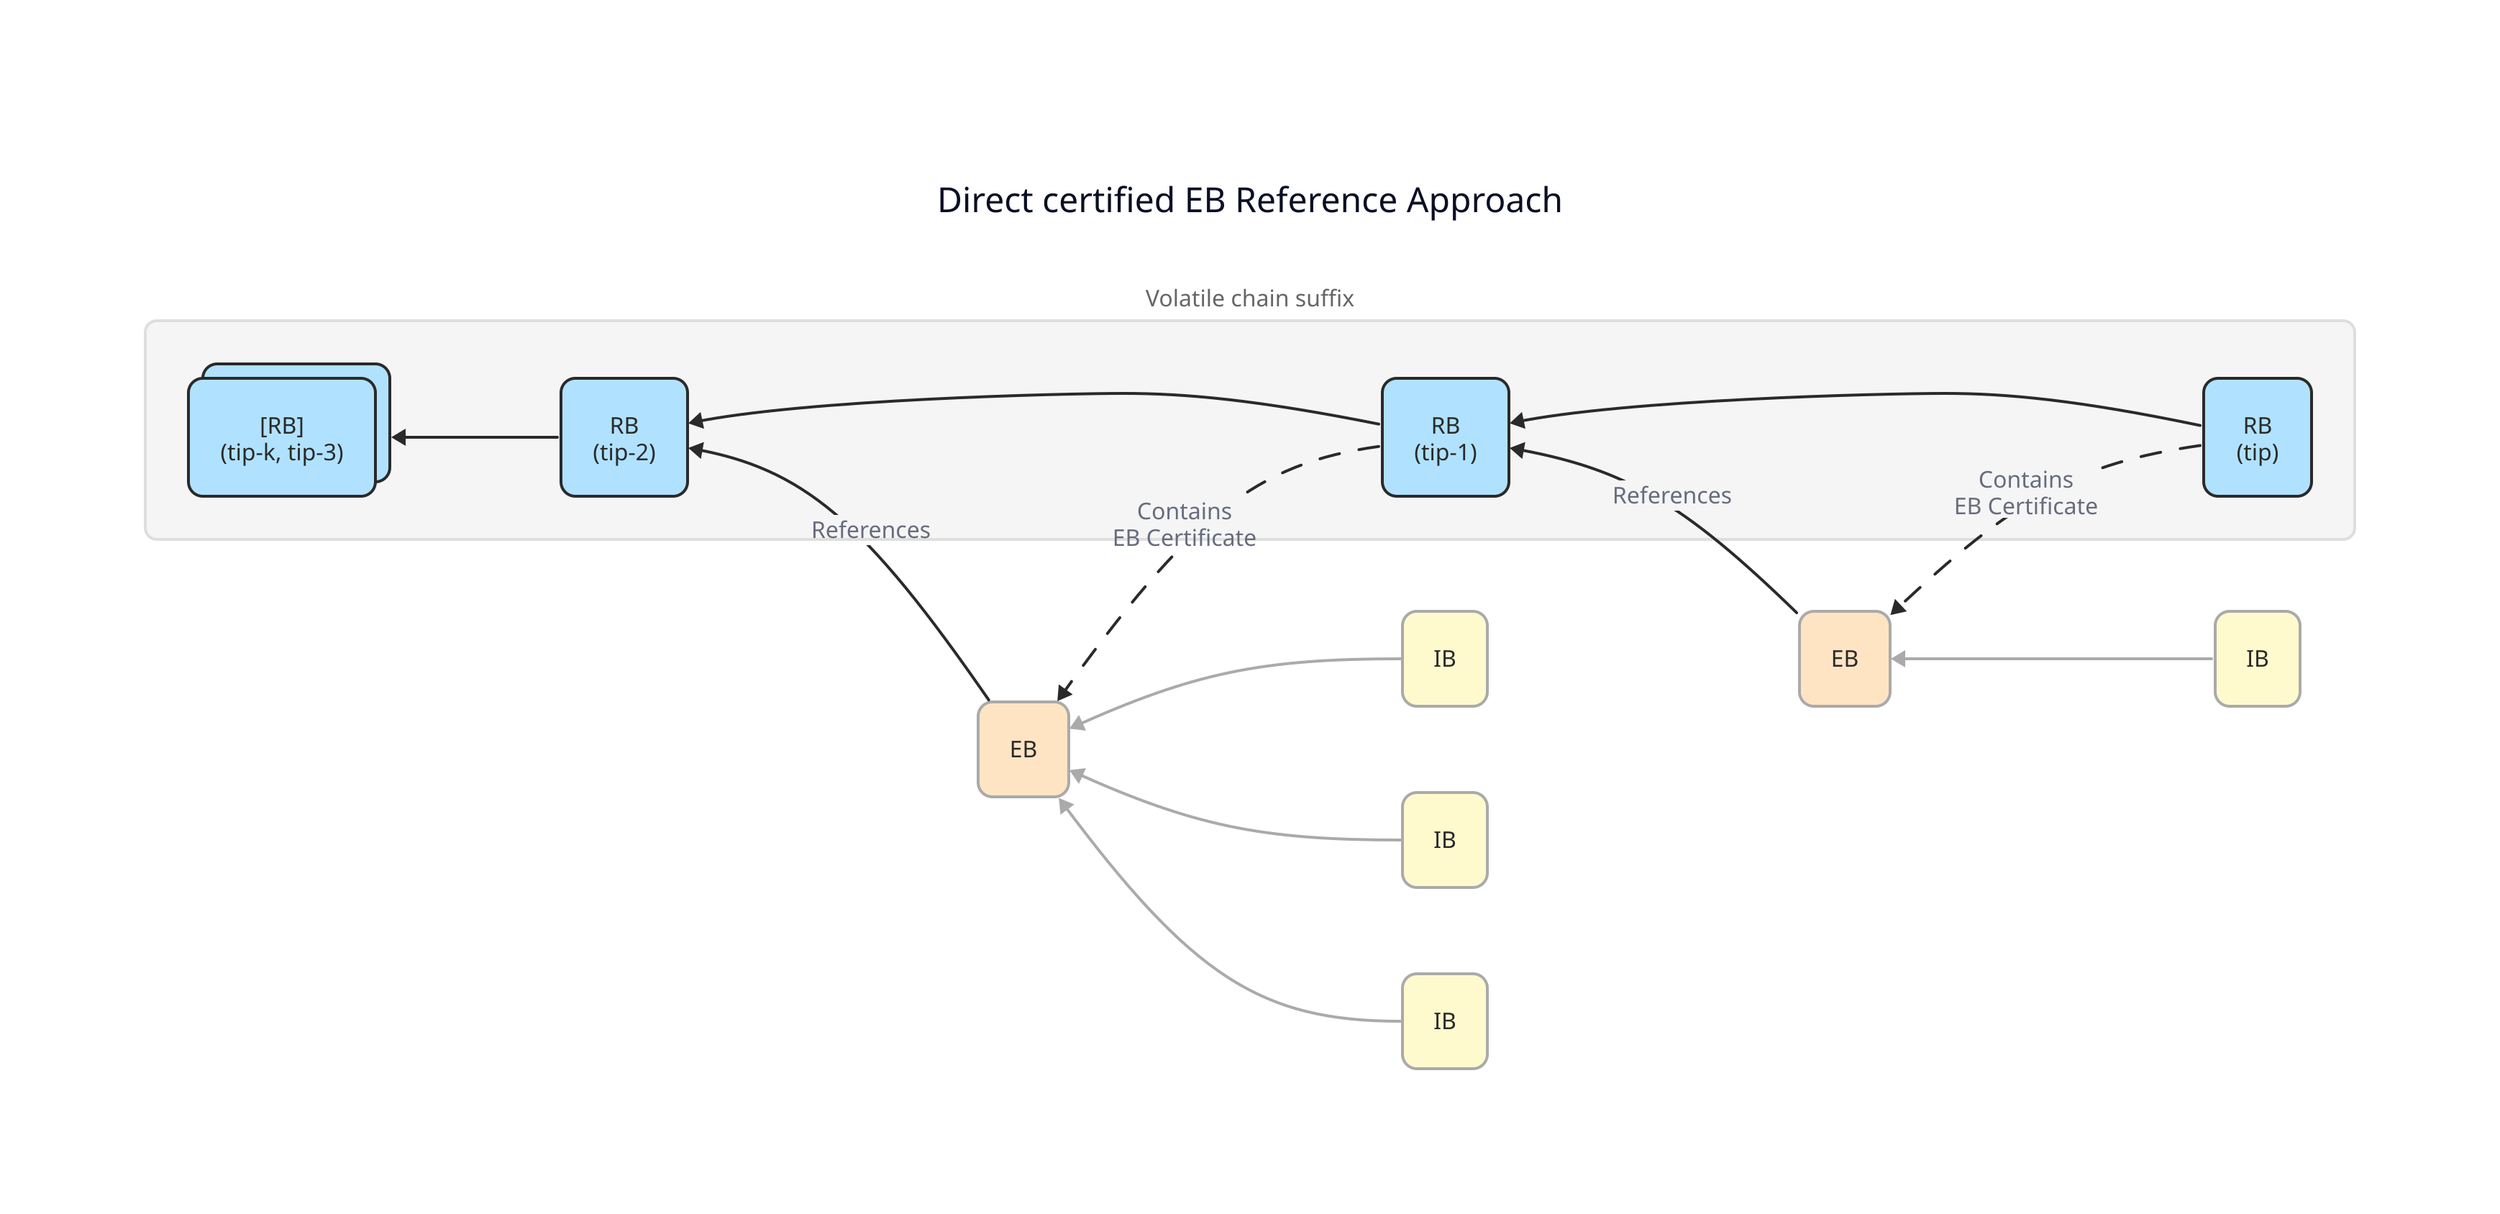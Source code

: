 title: {
  label: "Direct certified EB Reference Approach"
  near: top-center
  style.font-size: 24
  style.bold: true
  style.fill: "#ffffff"
  style.stroke: "#ffffff"
}

# Styles
classes: {
  rb: {
    style: {
      stroke: "#2a2a2a"
      fill: "#B0E2FF"
      font-color: "#2a2a2a"
      font-size: 16
      border-radius: 10
    }
  }
  rb_stacked: {
    style: {
      stroke: "#2a2a2a"
      fill: "#B0E2FF"
      font-color: "#2a2a2a"
      font-size: 16
      border-radius: 10
      multiple: true
    }
  }
  eb: {
    style: {
      stroke: "#aaaaaa"
      fill: "#FFE4C4"
      font-color: "#2a2a2a"
      font-size: 16
      border-radius: 10
    }
  }
  ib: {
    style: {
      stroke: "#aaaaaa"
      fill: "#FFFACD"
      font-color: "#2a2a2a"
      font-size: 16
      border-radius: 10
    }
  }
  container: {
    style: {
      stroke: "#dedede"
      fill: "#f5f5f5"
      font-color: "#666666"
      font-size: 16
      border-radius: 8
    }
  }
  rb_arrow: {
    style: {
      stroke: "#2a2a2a"
    }
  }
  eb_cert: {
    style: {
      stroke: "#2a2a2a"
      stroke-dash: 7
    }
  }
  ib_arrow: {
    style: {
      stroke: "#aaaaaa"
    }
  }
}

# Blocks with explicit positioning

volatile: {
  label: "Volatile chain suffix"
  class: container

  RBs: {
    class: rb_stacked
    label: "[RB]\n(tip-k, tip-3)"
  }

  RB2: {
    class: rb
    label: "RB\n(tip-2)"
  }

  RB1: {
    class: rb
    label: "RB\n(tip-1)"
  }

  RB: {
    class: rb
    label: "RB\n(tip)"
  }
}

EB1: {
  class: eb
  label: "EB"
}

EB: {
  class: eb
  label: "EB"
}

IB3: {
  class: ib
  label: "IB"
}

IB2: {
  class: ib
  label: "IB"
}

IB1: {
  class: ib
  label: "IB"
}

IB: {
  class: ib
  label: "IB"
}

# RB references
volatile.RB -> volatile.RB1: {
  class: rb_arrow
}
volatile.RB1 -> volatile.RB2: {
  class: rb_arrow
}
volatile.RB2 -> volatile.RBs: {
  class: rb_arrow
}

# EB certificates
volatile.RB1 -> EB1: "Contains\nEB Certificate" {
  class: eb_cert
}

volatile.RB -> EB: "Contains\nEB Certificate" {
  class: eb_cert
}

# EB references
EB1 -> volatile.RB2: "References" {
  class: rb_arrow
}

EB -> volatile.RB1: "References" {
  class: rb_arrow
}

# IB references

IB3 -> EB1: {
  class: ib_arrow
}

IB2 -> EB1: {
  class: ib_arrow
}

IB1 -> EB1: {
  class: ib_arrow
}

IB -> EB: {
  class: ib_arrow
}

direction: left
